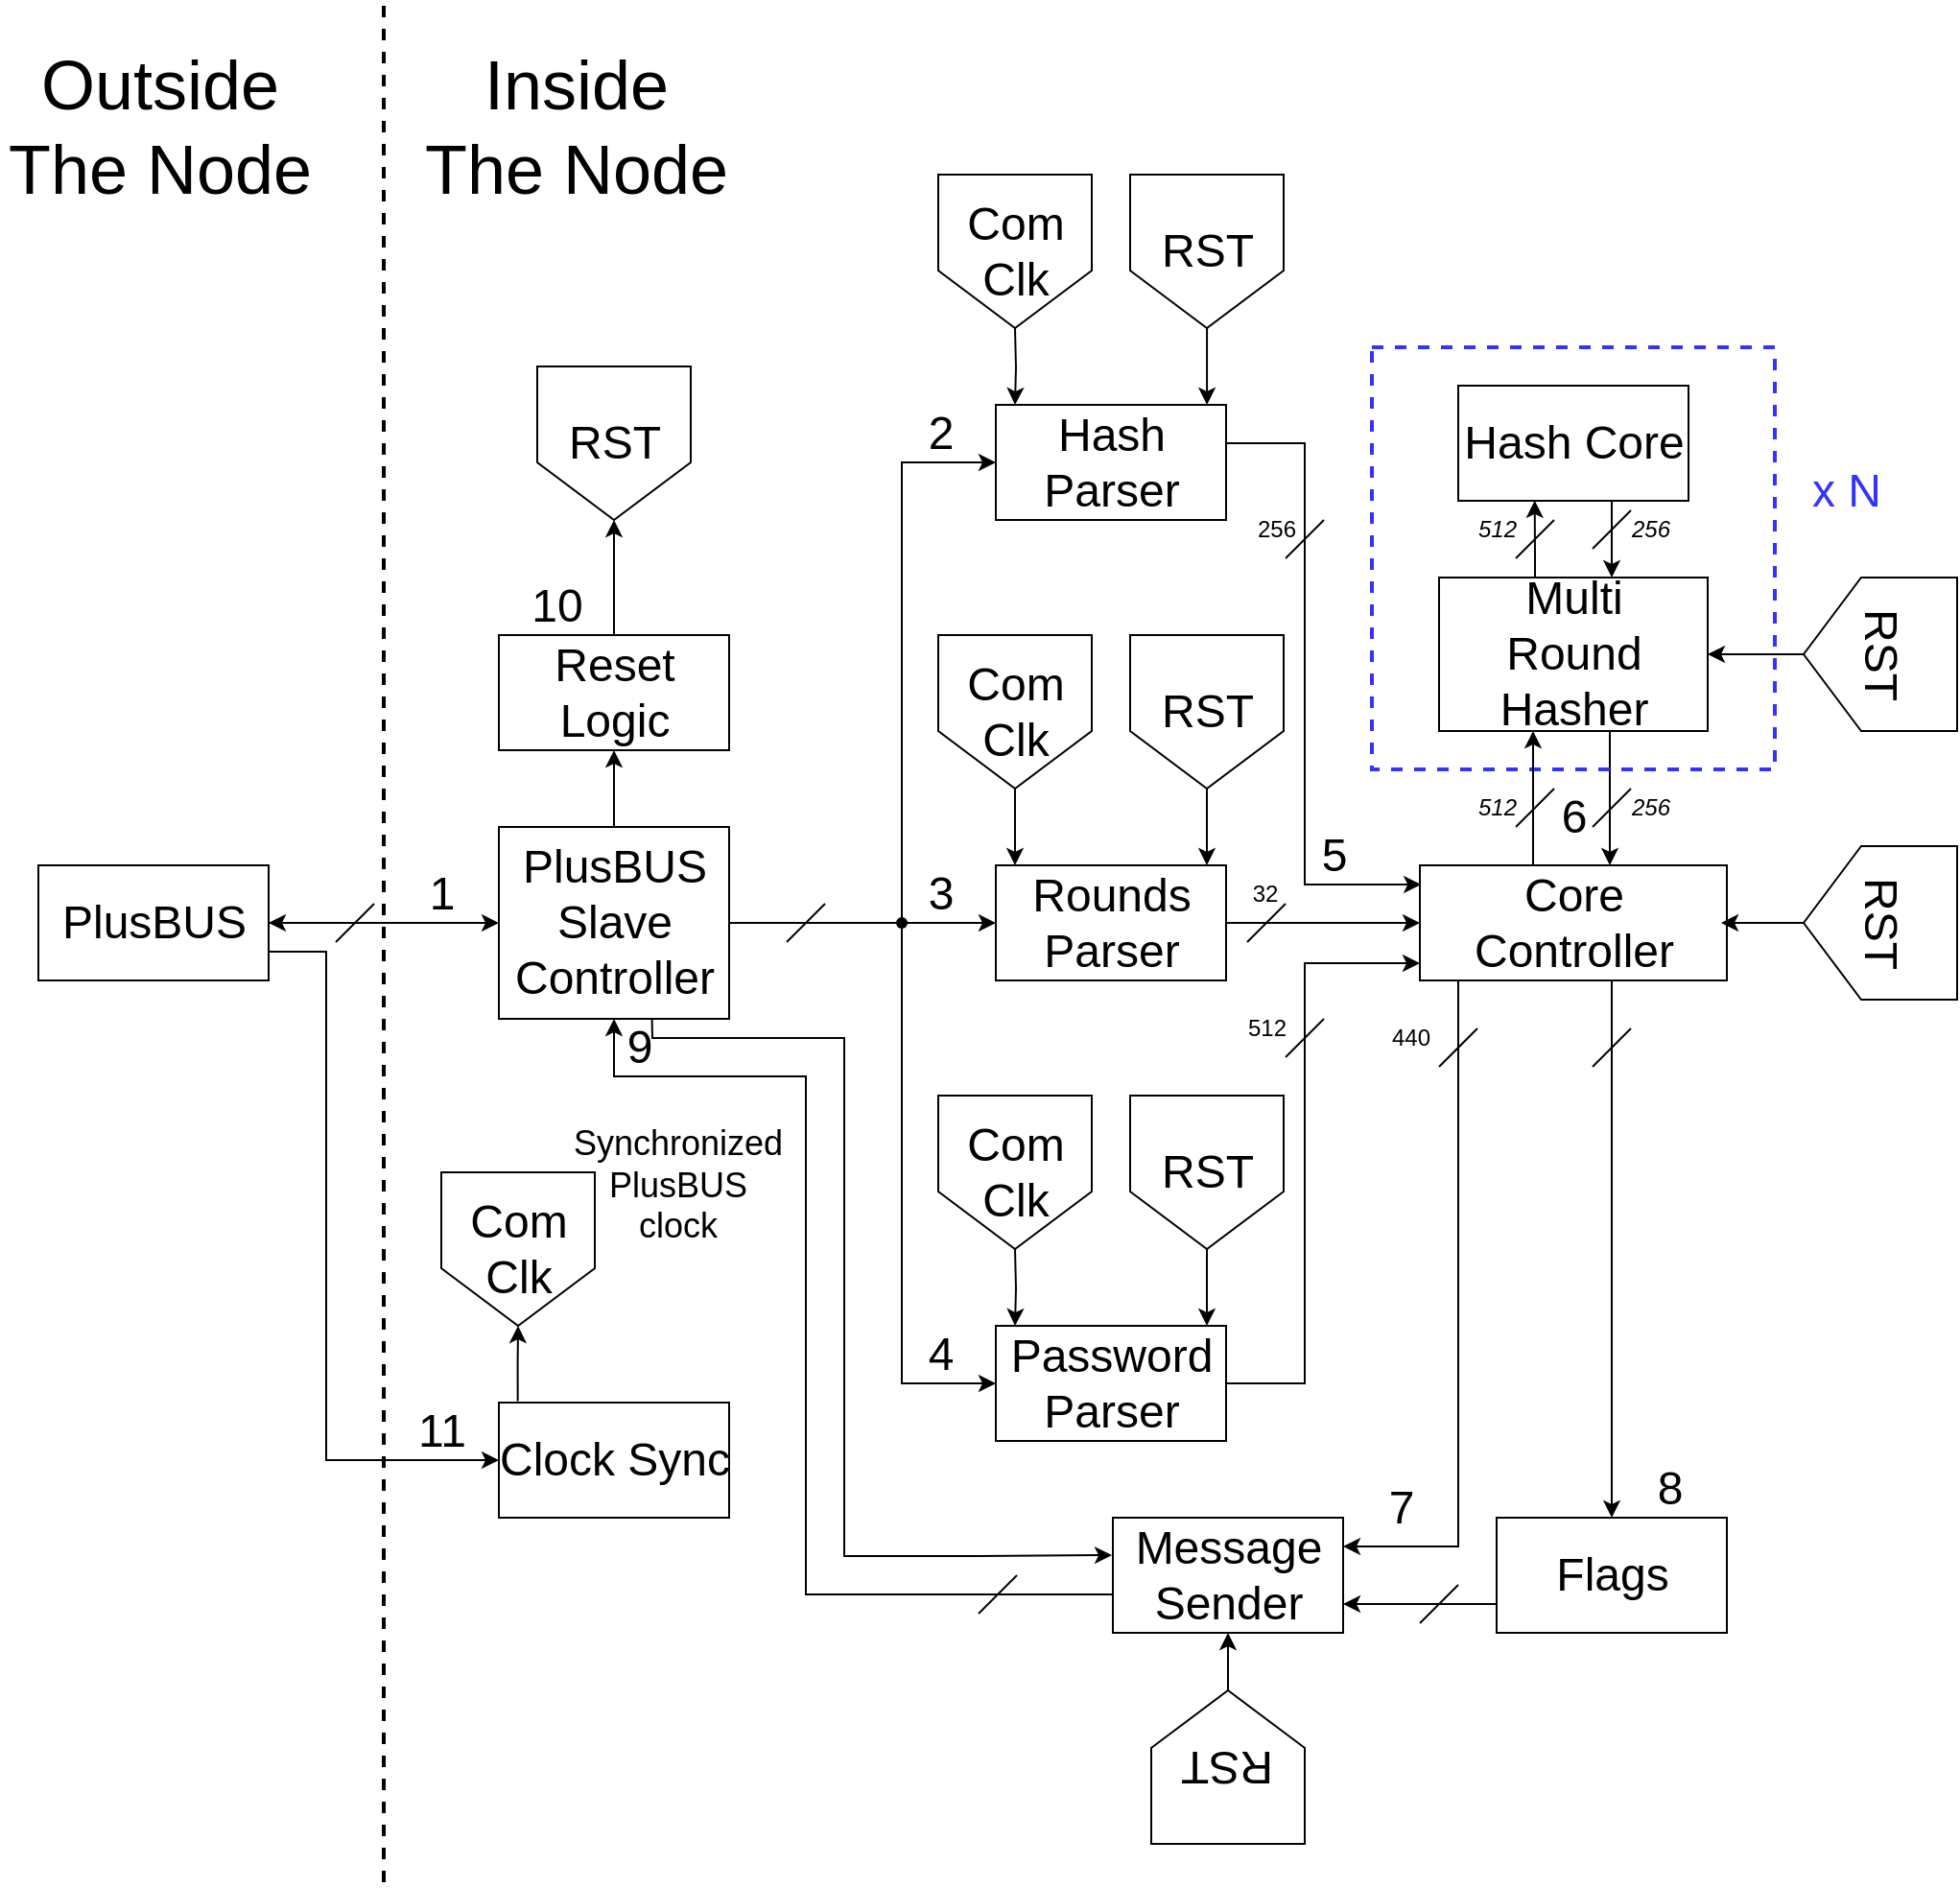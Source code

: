 <mxfile version="22.1.7" type="github">
  <diagram name="Page-1" id="vrybKDEwfAuADzqzBmhp">
    <mxGraphModel dx="1834" dy="636" grid="1" gridSize="10" guides="1" tooltips="1" connect="1" arrows="1" fold="1" page="1" pageScale="1" pageWidth="827" pageHeight="1169" math="0" shadow="0">
      <root>
        <mxCell id="0" />
        <mxCell id="1" parent="0" />
        <mxCell id="QNAeS-Rhhrl9B6fxqUbB-5" value="" style="edgeStyle=orthogonalEdgeStyle;rounded=0;orthogonalLoop=1;jettySize=auto;html=1;" parent="1" source="QNAeS-Rhhrl9B6fxqUbB-1" target="QNAeS-Rhhrl9B6fxqUbB-4" edge="1">
          <mxGeometry relative="1" as="geometry" />
        </mxCell>
        <mxCell id="QNAeS-Rhhrl9B6fxqUbB-6" style="edgeStyle=orthogonalEdgeStyle;rounded=0;orthogonalLoop=1;jettySize=auto;html=1;entryX=0;entryY=0.5;entryDx=0;entryDy=0;exitX=1;exitY=0.75;exitDx=0;exitDy=0;" parent="1" source="QNAeS-Rhhrl9B6fxqUbB-1" target="QNAeS-Rhhrl9B6fxqUbB-3" edge="1">
          <mxGeometry relative="1" as="geometry">
            <Array as="points">
              <mxPoint x="150" y="615" />
              <mxPoint x="150" y="880" />
            </Array>
          </mxGeometry>
        </mxCell>
        <mxCell id="QNAeS-Rhhrl9B6fxqUbB-1" value="&lt;font style=&quot;font-size: 24px;&quot;&gt;PlusBUS&lt;/font&gt;" style="rounded=0;html=1;fontSize=16;" parent="1" vertex="1">
          <mxGeometry y="570" width="120" height="60" as="geometry" />
        </mxCell>
        <mxCell id="QNAeS-Rhhrl9B6fxqUbB-2" value="" style="endArrow=none;html=1;rounded=0;strokeWidth=2;dashed=1;" parent="1" edge="1">
          <mxGeometry width="50" height="50" relative="1" as="geometry">
            <mxPoint x="180" y="1100" as="sourcePoint" />
            <mxPoint x="180" y="120" as="targetPoint" />
          </mxGeometry>
        </mxCell>
        <mxCell id="QNAeS-Rhhrl9B6fxqUbB-10" value="" style="edgeStyle=orthogonalEdgeStyle;rounded=0;orthogonalLoop=1;jettySize=auto;html=1;exitX=0.082;exitY=-0.012;exitDx=0;exitDy=0;exitPerimeter=0;" parent="1" source="QNAeS-Rhhrl9B6fxqUbB-3" target="QNAeS-Rhhrl9B6fxqUbB-9" edge="1">
          <mxGeometry relative="1" as="geometry">
            <mxPoint x="270" y="850" as="sourcePoint" />
          </mxGeometry>
        </mxCell>
        <mxCell id="QNAeS-Rhhrl9B6fxqUbB-3" value="&lt;font style=&quot;font-size: 24px;&quot;&gt;Clock Sync&lt;br&gt;&lt;/font&gt;" style="rounded=0;html=1;" parent="1" vertex="1">
          <mxGeometry x="240" y="850" width="120" height="60" as="geometry" />
        </mxCell>
        <mxCell id="QNAeS-Rhhrl9B6fxqUbB-12" value="" style="edgeStyle=orthogonalEdgeStyle;rounded=0;orthogonalLoop=1;jettySize=auto;html=1;" parent="1" source="QNAeS-Rhhrl9B6fxqUbB-4" target="QNAeS-Rhhrl9B6fxqUbB-11" edge="1">
          <mxGeometry relative="1" as="geometry" />
        </mxCell>
        <mxCell id="QNAeS-Rhhrl9B6fxqUbB-18" style="edgeStyle=orthogonalEdgeStyle;rounded=0;orthogonalLoop=1;jettySize=auto;html=1;entryX=0;entryY=0.5;entryDx=0;entryDy=0;exitX=1;exitY=0.5;exitDx=0;exitDy=0;" parent="1" source="QNAeS-Rhhrl9B6fxqUbB-4" target="QNAeS-Rhhrl9B6fxqUbB-15" edge="1">
          <mxGeometry relative="1" as="geometry">
            <mxPoint x="379" y="600" as="sourcePoint" />
          </mxGeometry>
        </mxCell>
        <mxCell id="QNAeS-Rhhrl9B6fxqUbB-19" style="edgeStyle=orthogonalEdgeStyle;rounded=0;orthogonalLoop=1;jettySize=auto;html=1;entryX=0;entryY=0.5;entryDx=0;entryDy=0;exitX=1;exitY=0.5;exitDx=0;exitDy=0;" parent="1" source="QNAeS-Rhhrl9B6fxqUbB-4" target="QNAeS-Rhhrl9B6fxqUbB-16" edge="1">
          <mxGeometry relative="1" as="geometry">
            <mxPoint x="379" y="600" as="sourcePoint" />
            <Array as="points">
              <mxPoint x="450" y="600" />
              <mxPoint x="450" y="360" />
            </Array>
          </mxGeometry>
        </mxCell>
        <mxCell id="QNAeS-Rhhrl9B6fxqUbB-66" style="edgeStyle=orthogonalEdgeStyle;rounded=0;orthogonalLoop=1;jettySize=auto;html=1;entryX=0;entryY=0.5;entryDx=0;entryDy=0;exitX=0.344;exitY=0.645;exitDx=0;exitDy=0;exitPerimeter=0;" parent="1" source="QNAeS-Rhhrl9B6fxqUbB-76" target="QNAeS-Rhhrl9B6fxqUbB-17" edge="1">
          <mxGeometry relative="1" as="geometry">
            <Array as="points">
              <mxPoint x="450" y="840" />
            </Array>
          </mxGeometry>
        </mxCell>
        <mxCell id="QNAeS-Rhhrl9B6fxqUbB-4" value="&lt;div&gt;&lt;font style=&quot;font-size: 24px;&quot;&gt;PlusBUS&lt;/font&gt;&lt;/div&gt;&lt;div&gt;&lt;font style=&quot;font-size: 24px;&quot;&gt;Slave&lt;/font&gt;&lt;/div&gt;&lt;div&gt;&lt;font style=&quot;font-size: 24px;&quot;&gt;Controller&lt;/font&gt;&lt;/div&gt;" style="rounded=0;html=1;" parent="1" vertex="1">
          <mxGeometry x="240" y="550" width="120" height="100" as="geometry" />
        </mxCell>
        <mxCell id="QNAeS-Rhhrl9B6fxqUbB-9" value="&lt;div&gt;&lt;font style=&quot;font-size: 24px;&quot;&gt;Com&lt;/font&gt;&lt;/div&gt;&lt;div&gt;&lt;font style=&quot;font-size: 24px;&quot;&gt;Clk&lt;/font&gt;&lt;/div&gt;" style="shape=offPageConnector;html=1;" parent="1" vertex="1">
          <mxGeometry x="210" y="730" width="80" height="80" as="geometry" />
        </mxCell>
        <mxCell id="QNAeS-Rhhrl9B6fxqUbB-14" value="" style="edgeStyle=orthogonalEdgeStyle;rounded=0;orthogonalLoop=1;jettySize=auto;html=1;" parent="1" source="QNAeS-Rhhrl9B6fxqUbB-11" target="QNAeS-Rhhrl9B6fxqUbB-13" edge="1">
          <mxGeometry relative="1" as="geometry" />
        </mxCell>
        <mxCell id="QNAeS-Rhhrl9B6fxqUbB-11" value="&lt;div&gt;&lt;font style=&quot;font-size: 24px;&quot;&gt;Reset&lt;/font&gt;&lt;/div&gt;&lt;div&gt;&lt;font style=&quot;font-size: 24px;&quot;&gt;Logic&lt;/font&gt;&lt;/div&gt;" style="rounded=0;html=1;fontSize=16;" parent="1" vertex="1">
          <mxGeometry x="240" y="450" width="120" height="60" as="geometry" />
        </mxCell>
        <mxCell id="QNAeS-Rhhrl9B6fxqUbB-13" value="&lt;font style=&quot;font-size: 24px;&quot;&gt;RST&lt;/font&gt;" style="shape=offPageConnector;html=1;" parent="1" vertex="1">
          <mxGeometry x="260" y="310" width="80" height="80" as="geometry" />
        </mxCell>
        <mxCell id="QNAeS-Rhhrl9B6fxqUbB-36" style="edgeStyle=orthogonalEdgeStyle;rounded=0;orthogonalLoop=1;jettySize=auto;html=1;entryX=0;entryY=0.5;entryDx=0;entryDy=0;" parent="1" source="QNAeS-Rhhrl9B6fxqUbB-15" target="QNAeS-Rhhrl9B6fxqUbB-33" edge="1">
          <mxGeometry relative="1" as="geometry" />
        </mxCell>
        <mxCell id="QNAeS-Rhhrl9B6fxqUbB-15" value="&lt;div&gt;&lt;font style=&quot;font-size: 24px;&quot;&gt;Rounds&lt;/font&gt;&lt;/div&gt;&lt;div&gt;&lt;font style=&quot;font-size: 24px;&quot;&gt;Parser&lt;/font&gt;&lt;/div&gt;" style="rounded=0;html=1;fontSize=16;" parent="1" vertex="1">
          <mxGeometry x="499" y="570" width="120" height="60" as="geometry" />
        </mxCell>
        <mxCell id="QNAeS-Rhhrl9B6fxqUbB-34" style="edgeStyle=orthogonalEdgeStyle;rounded=0;orthogonalLoop=1;jettySize=auto;html=1;entryX=0.004;entryY=0.172;entryDx=0;entryDy=0;entryPerimeter=0;" parent="1" target="QNAeS-Rhhrl9B6fxqUbB-33" edge="1">
          <mxGeometry relative="1" as="geometry">
            <Array as="points">
              <mxPoint x="660" y="350" />
              <mxPoint x="660" y="580" />
              <mxPoint x="721" y="580" />
            </Array>
            <mxPoint x="610" y="350" as="sourcePoint" />
            <mxPoint x="700" y="580" as="targetPoint" />
          </mxGeometry>
        </mxCell>
        <mxCell id="QNAeS-Rhhrl9B6fxqUbB-16" value="&lt;div&gt;&lt;font style=&quot;font-size: 24px;&quot;&gt;Hash&lt;/font&gt;&lt;/div&gt;&lt;div&gt;&lt;font style=&quot;font-size: 24px;&quot;&gt;Parser&lt;/font&gt;&lt;/div&gt;" style="rounded=0;html=1;fontSize=16;" parent="1" vertex="1">
          <mxGeometry x="499" y="330" width="120" height="60" as="geometry" />
        </mxCell>
        <mxCell id="QNAeS-Rhhrl9B6fxqUbB-37" style="edgeStyle=orthogonalEdgeStyle;rounded=0;orthogonalLoop=1;jettySize=auto;html=1;entryX=0;entryY=0.85;entryDx=0;entryDy=0;entryPerimeter=0;" parent="1" target="QNAeS-Rhhrl9B6fxqUbB-33" edge="1">
          <mxGeometry relative="1" as="geometry">
            <Array as="points">
              <mxPoint x="660" y="840" />
              <mxPoint x="660" y="621" />
            </Array>
            <mxPoint x="594" y="840.0" as="sourcePoint" />
            <mxPoint x="675" y="610" as="targetPoint" />
          </mxGeometry>
        </mxCell>
        <mxCell id="QNAeS-Rhhrl9B6fxqUbB-17" value="&lt;div&gt;&lt;font style=&quot;font-size: 24px;&quot;&gt;Password&lt;/font&gt;&lt;/div&gt;&lt;div&gt;&lt;font style=&quot;font-size: 24px;&quot;&gt;Parser&lt;/font&gt;&lt;/div&gt;" style="rounded=0;html=1;fontSize=16;" parent="1" vertex="1">
          <mxGeometry x="499" y="810" width="120" height="60" as="geometry" />
        </mxCell>
        <mxCell id="QNAeS-Rhhrl9B6fxqUbB-22" value="" style="edgeStyle=orthogonalEdgeStyle;rounded=0;orthogonalLoop=1;jettySize=auto;html=1;" parent="1" edge="1">
          <mxGeometry relative="1" as="geometry">
            <mxPoint x="509" y="290" as="sourcePoint" />
            <mxPoint x="509" y="330" as="targetPoint" />
          </mxGeometry>
        </mxCell>
        <mxCell id="QNAeS-Rhhrl9B6fxqUbB-21" value="&lt;div&gt;&lt;font style=&quot;font-size: 24px;&quot;&gt;Com&lt;/font&gt;&lt;/div&gt;&lt;div&gt;&lt;font style=&quot;font-size: 24px;&quot;&gt;Clk&lt;/font&gt;&lt;/div&gt;" style="shape=offPageConnector;html=1;" parent="1" vertex="1">
          <mxGeometry x="469" y="210" width="80" height="80" as="geometry" />
        </mxCell>
        <mxCell id="QNAeS-Rhhrl9B6fxqUbB-23" value="" style="edgeStyle=orthogonalEdgeStyle;rounded=0;orthogonalLoop=1;jettySize=auto;html=1;" parent="1" source="QNAeS-Rhhrl9B6fxqUbB-24" edge="1">
          <mxGeometry relative="1" as="geometry">
            <mxPoint x="509" y="570" as="targetPoint" />
          </mxGeometry>
        </mxCell>
        <mxCell id="QNAeS-Rhhrl9B6fxqUbB-24" value="&lt;div&gt;&lt;font style=&quot;font-size: 24px;&quot;&gt;Com&lt;/font&gt;&lt;/div&gt;&lt;div&gt;&lt;font style=&quot;font-size: 24px;&quot;&gt;Clk&lt;/font&gt;&lt;/div&gt;" style="shape=offPageConnector;html=1;" parent="1" vertex="1">
          <mxGeometry x="469" y="450" width="80" height="80" as="geometry" />
        </mxCell>
        <mxCell id="QNAeS-Rhhrl9B6fxqUbB-25" value="" style="edgeStyle=orthogonalEdgeStyle;rounded=0;orthogonalLoop=1;jettySize=auto;html=1;" parent="1" edge="1">
          <mxGeometry relative="1" as="geometry">
            <mxPoint x="509" y="810" as="targetPoint" />
            <mxPoint x="509" y="770" as="sourcePoint" />
          </mxGeometry>
        </mxCell>
        <mxCell id="QNAeS-Rhhrl9B6fxqUbB-26" value="&lt;div&gt;&lt;font style=&quot;font-size: 24px;&quot;&gt;Com&lt;/font&gt;&lt;/div&gt;&lt;div&gt;&lt;font style=&quot;font-size: 24px;&quot;&gt;Clk&lt;/font&gt;&lt;/div&gt;" style="shape=offPageConnector;html=1;" parent="1" vertex="1">
          <mxGeometry x="469" y="690" width="80" height="80" as="geometry" />
        </mxCell>
        <mxCell id="QNAeS-Rhhrl9B6fxqUbB-28" value="" style="edgeStyle=orthogonalEdgeStyle;rounded=0;orthogonalLoop=1;jettySize=auto;html=1;entryX=0.917;entryY=0;entryDx=0;entryDy=0;entryPerimeter=0;" parent="1" source="QNAeS-Rhhrl9B6fxqUbB-27" target="QNAeS-Rhhrl9B6fxqUbB-16" edge="1">
          <mxGeometry relative="1" as="geometry" />
        </mxCell>
        <mxCell id="QNAeS-Rhhrl9B6fxqUbB-27" value="&lt;font style=&quot;font-size: 24px;&quot;&gt;RST&lt;/font&gt;" style="shape=offPageConnector;html=1;" parent="1" vertex="1">
          <mxGeometry x="569" y="210" width="80" height="80" as="geometry" />
        </mxCell>
        <mxCell id="QNAeS-Rhhrl9B6fxqUbB-29" value="" style="edgeStyle=orthogonalEdgeStyle;rounded=0;orthogonalLoop=1;jettySize=auto;html=1;entryX=0.917;entryY=0;entryDx=0;entryDy=0;entryPerimeter=0;" parent="1" source="QNAeS-Rhhrl9B6fxqUbB-30" edge="1">
          <mxGeometry relative="1" as="geometry">
            <mxPoint x="609" y="570" as="targetPoint" />
          </mxGeometry>
        </mxCell>
        <mxCell id="QNAeS-Rhhrl9B6fxqUbB-30" value="&lt;font style=&quot;font-size: 24px;&quot;&gt;RST&lt;/font&gt;" style="shape=offPageConnector;html=1;" parent="1" vertex="1">
          <mxGeometry x="569" y="450" width="80" height="80" as="geometry" />
        </mxCell>
        <mxCell id="QNAeS-Rhhrl9B6fxqUbB-31" value="" style="edgeStyle=orthogonalEdgeStyle;rounded=0;orthogonalLoop=1;jettySize=auto;html=1;entryX=0.917;entryY=0;entryDx=0;entryDy=0;entryPerimeter=0;" parent="1" source="QNAeS-Rhhrl9B6fxqUbB-32" edge="1">
          <mxGeometry relative="1" as="geometry">
            <mxPoint x="609" y="810" as="targetPoint" />
          </mxGeometry>
        </mxCell>
        <mxCell id="QNAeS-Rhhrl9B6fxqUbB-32" value="&lt;font style=&quot;font-size: 24px;&quot;&gt;RST&lt;/font&gt;" style="shape=offPageConnector;html=1;" parent="1" vertex="1">
          <mxGeometry x="569" y="690" width="80" height="80" as="geometry" />
        </mxCell>
        <mxCell id="QNAeS-Rhhrl9B6fxqUbB-40" style="edgeStyle=orthogonalEdgeStyle;rounded=0;orthogonalLoop=1;jettySize=auto;html=1;entryX=0.5;entryY=0;entryDx=0;entryDy=0;" parent="1" source="QNAeS-Rhhrl9B6fxqUbB-33" target="QNAeS-Rhhrl9B6fxqUbB-39" edge="1">
          <mxGeometry relative="1" as="geometry">
            <Array as="points">
              <mxPoint x="820" y="710" />
              <mxPoint x="820" y="710" />
            </Array>
          </mxGeometry>
        </mxCell>
        <mxCell id="QNAeS-Rhhrl9B6fxqUbB-41" style="edgeStyle=orthogonalEdgeStyle;rounded=0;orthogonalLoop=1;jettySize=auto;html=1;entryX=1;entryY=0.25;entryDx=0;entryDy=0;exitX=0.25;exitY=1;exitDx=0;exitDy=0;" parent="1" source="QNAeS-Rhhrl9B6fxqUbB-33" target="QNAeS-Rhhrl9B6fxqUbB-38" edge="1">
          <mxGeometry relative="1" as="geometry">
            <Array as="points">
              <mxPoint x="740" y="630" />
              <mxPoint x="740" y="925" />
            </Array>
          </mxGeometry>
        </mxCell>
        <mxCell id="QNAeS-Rhhrl9B6fxqUbB-33" value="&lt;div&gt;&lt;font style=&quot;font-size: 24px;&quot;&gt;Core&lt;/font&gt;&lt;/div&gt;&lt;div&gt;&lt;font style=&quot;font-size: 24px;&quot;&gt;Controller&lt;/font&gt;&lt;/div&gt;" style="rounded=0;html=1;fontSize=16;points=[[0,0,0,0,0],[0,0.15,0,0,0],[0,0.5,0,0,0],[0,0.85,0,0,0],[0,1,0,0,0],[0.25,0,0,0,0],[0.25,1,0,0,0],[0.5,0,0,0,0],[0.5,1,0,0,0],[0.75,0,0,0,0],[0.75,1,0,0,0],[1,0,0,0,0],[1,0.25,0,0,0],[1,0.5,0,0,0],[1,0.75,0,0,0],[1,1,0,0,0]];" parent="1" vertex="1">
          <mxGeometry x="720" y="570" width="160" height="60" as="geometry" />
        </mxCell>
        <mxCell id="QNAeS-Rhhrl9B6fxqUbB-54" style="edgeStyle=orthogonalEdgeStyle;rounded=0;orthogonalLoop=1;jettySize=auto;html=1;entryX=0.5;entryY=1;entryDx=0;entryDy=0;" parent="1" source="QNAeS-Rhhrl9B6fxqUbB-38" target="QNAeS-Rhhrl9B6fxqUbB-4" edge="1">
          <mxGeometry relative="1" as="geometry">
            <Array as="points">
              <mxPoint x="400" y="950" />
              <mxPoint x="400" y="680" />
              <mxPoint x="300" y="680" />
            </Array>
          </mxGeometry>
        </mxCell>
        <mxCell id="QNAeS-Rhhrl9B6fxqUbB-38" value="&lt;div&gt;&lt;font style=&quot;font-size: 24px;&quot;&gt;Message&lt;/font&gt;&lt;/div&gt;&lt;div&gt;&lt;font style=&quot;font-size: 24px;&quot;&gt;Sender&lt;/font&gt;&lt;/div&gt;" style="rounded=0;html=1;fontSize=16;" parent="1" vertex="1">
          <mxGeometry x="560" y="910" width="120" height="60" as="geometry" />
        </mxCell>
        <mxCell id="QNAeS-Rhhrl9B6fxqUbB-42" style="edgeStyle=orthogonalEdgeStyle;rounded=0;orthogonalLoop=1;jettySize=auto;html=1;entryX=1;entryY=0.75;entryDx=0;entryDy=0;exitX=0;exitY=0.75;exitDx=0;exitDy=0;" parent="1" source="QNAeS-Rhhrl9B6fxqUbB-39" target="QNAeS-Rhhrl9B6fxqUbB-38" edge="1">
          <mxGeometry relative="1" as="geometry" />
        </mxCell>
        <mxCell id="QNAeS-Rhhrl9B6fxqUbB-39" value="&lt;font style=&quot;font-size: 24px;&quot;&gt;Flags&lt;/font&gt;" style="rounded=0;html=1;fontSize=16;" parent="1" vertex="1">
          <mxGeometry x="760" y="910" width="120" height="60" as="geometry" />
        </mxCell>
        <mxCell id="QNAeS-Rhhrl9B6fxqUbB-53" style="edgeStyle=orthogonalEdgeStyle;rounded=0;orthogonalLoop=1;jettySize=auto;html=1;entryX=0.5;entryY=0;entryDx=0;entryDy=0;exitX=0.5;exitY=1;exitDx=0;exitDy=0;" parent="1" edge="1">
          <mxGeometry relative="1" as="geometry">
            <mxPoint x="819" y="500" as="sourcePoint" />
            <mxPoint x="819" y="570" as="targetPoint" />
          </mxGeometry>
        </mxCell>
        <mxCell id="QNAeS-Rhhrl9B6fxqUbB-44" value="" style="rounded=0;html=1;fontSize=16;gradientColor=none;fillColor=none;dashed=1;strokeWidth=2;strokeColor=#3333FF;" parent="1" vertex="1">
          <mxGeometry x="695" y="300" width="210" height="220" as="geometry" />
        </mxCell>
        <mxCell id="QNAeS-Rhhrl9B6fxqUbB-49" style="edgeStyle=orthogonalEdgeStyle;rounded=0;orthogonalLoop=1;jettySize=auto;html=1;entryX=0.332;entryY=0.998;entryDx=0;entryDy=0;entryPerimeter=0;" parent="1" source="QNAeS-Rhhrl9B6fxqUbB-43" target="QNAeS-Rhhrl9B6fxqUbB-45" edge="1">
          <mxGeometry relative="1" as="geometry">
            <Array as="points">
              <mxPoint x="780" y="410" />
              <mxPoint x="780" y="410" />
            </Array>
          </mxGeometry>
        </mxCell>
        <mxCell id="QNAeS-Rhhrl9B6fxqUbB-43" value="&lt;div&gt;&lt;font style=&quot;font-size: 24px;&quot;&gt;Multi&lt;/font&gt;&lt;/div&gt;&lt;div&gt;&lt;font style=&quot;font-size: 24px;&quot;&gt;Round&lt;/font&gt;&lt;/div&gt;&lt;div&gt;&lt;font style=&quot;font-size: 24px;&quot;&gt;Hasher&lt;/font&gt;&lt;/div&gt;" style="rounded=0;html=1;fontSize=16;" parent="1" vertex="1">
          <mxGeometry x="730" y="420" width="140" height="80" as="geometry" />
        </mxCell>
        <mxCell id="QNAeS-Rhhrl9B6fxqUbB-47" value="" style="edgeStyle=orthogonalEdgeStyle;rounded=0;orthogonalLoop=1;jettySize=auto;html=1;" parent="1" source="QNAeS-Rhhrl9B6fxqUbB-45" target="QNAeS-Rhhrl9B6fxqUbB-43" edge="1">
          <mxGeometry relative="1" as="geometry">
            <Array as="points">
              <mxPoint x="820" y="400" />
              <mxPoint x="820" y="400" />
            </Array>
          </mxGeometry>
        </mxCell>
        <mxCell id="QNAeS-Rhhrl9B6fxqUbB-45" value="&lt;font style=&quot;font-size: 24px;&quot;&gt;Hash Core&lt;br&gt;&lt;/font&gt;" style="rounded=0;html=1;fontSize=16;" parent="1" vertex="1">
          <mxGeometry x="740" y="320" width="120" height="60" as="geometry" />
        </mxCell>
        <mxCell id="QNAeS-Rhhrl9B6fxqUbB-50" value="&lt;font color=&quot;#3333ff&quot; style=&quot;font-size: 24px;&quot;&gt;x N&lt;br&gt;&lt;/font&gt;" style="text;html=1;strokeColor=none;fillColor=none;align=center;verticalAlign=middle;rounded=0;" parent="1" vertex="1">
          <mxGeometry x="912" y="360" width="60" height="30" as="geometry" />
        </mxCell>
        <mxCell id="QNAeS-Rhhrl9B6fxqUbB-52" style="edgeStyle=orthogonalEdgeStyle;rounded=0;orthogonalLoop=1;jettySize=auto;html=1;entryX=0.25;entryY=1;entryDx=0;entryDy=0;" parent="1" edge="1">
          <mxGeometry relative="1" as="geometry">
            <mxPoint x="779" y="570" as="sourcePoint" />
            <mxPoint x="779" y="500" as="targetPoint" />
            <Array as="points">
              <mxPoint x="779" y="530" />
              <mxPoint x="779" y="530" />
            </Array>
          </mxGeometry>
        </mxCell>
        <mxCell id="QNAeS-Rhhrl9B6fxqUbB-56" value="&lt;div&gt;&lt;font style=&quot;font-size: 36px;&quot;&gt;Inside&lt;/font&gt;&lt;/div&gt;&lt;div&gt;&lt;span style=&quot;font-size: 36px; background-color: initial;&quot;&gt;The Node&lt;/span&gt;&lt;/div&gt;" style="text;html=1;strokeColor=none;fillColor=none;align=center;verticalAlign=middle;rounded=0;" parent="1" vertex="1">
          <mxGeometry x="175" y="170" width="210" height="30" as="geometry" />
        </mxCell>
        <mxCell id="QNAeS-Rhhrl9B6fxqUbB-58" value="&lt;div&gt;&lt;font style=&quot;font-size: 36px;&quot;&gt;Outside&lt;/font&gt;&lt;/div&gt;&lt;div&gt;&lt;font style=&quot;font-size: 36px;&quot;&gt;&lt;font&gt;The Node&lt;/font&gt;&lt;/font&gt;&lt;/div&gt;" style="text;html=1;strokeColor=none;fillColor=none;align=center;verticalAlign=middle;rounded=0;" parent="1" vertex="1">
          <mxGeometry x="-20" y="145" width="165" height="80" as="geometry" />
        </mxCell>
        <mxCell id="QNAeS-Rhhrl9B6fxqUbB-61" value="&lt;font style=&quot;font-size: 24px;&quot;&gt;2&lt;/font&gt;" style="text;html=1;strokeColor=none;fillColor=none;align=center;verticalAlign=middle;rounded=0;" parent="1" vertex="1">
          <mxGeometry x="440" y="330" width="60" height="30" as="geometry" />
        </mxCell>
        <mxCell id="QNAeS-Rhhrl9B6fxqUbB-62" value="&lt;font style=&quot;font-size: 24px;&quot;&gt;1&lt;/font&gt;" style="text;html=1;strokeColor=none;fillColor=none;align=center;verticalAlign=middle;rounded=0;" parent="1" vertex="1">
          <mxGeometry x="180" y="570" width="60" height="30" as="geometry" />
        </mxCell>
        <mxCell id="QNAeS-Rhhrl9B6fxqUbB-63" value="&lt;font style=&quot;font-size: 24px;&quot;&gt;3&lt;/font&gt;" style="text;html=1;strokeColor=none;fillColor=none;align=center;verticalAlign=middle;rounded=0;" parent="1" vertex="1">
          <mxGeometry x="440" y="570" width="60" height="30" as="geometry" />
        </mxCell>
        <mxCell id="QNAeS-Rhhrl9B6fxqUbB-67" value="&lt;font style=&quot;font-size: 24px;&quot;&gt;4&lt;/font&gt;" style="text;html=1;strokeColor=none;fillColor=none;align=center;verticalAlign=middle;rounded=0;" parent="1" vertex="1">
          <mxGeometry x="440" y="810" width="60" height="30" as="geometry" />
        </mxCell>
        <mxCell id="QNAeS-Rhhrl9B6fxqUbB-68" value="&lt;font style=&quot;font-size: 24px;&quot;&gt;5&lt;/font&gt;" style="text;html=1;strokeColor=none;fillColor=none;align=center;verticalAlign=middle;rounded=0;" parent="1" vertex="1">
          <mxGeometry x="660" y="550" width="30" height="30" as="geometry" />
        </mxCell>
        <mxCell id="QNAeS-Rhhrl9B6fxqUbB-69" value="" style="endArrow=classic;html=1;rounded=0;exitX=0.75;exitY=1;exitDx=0;exitDy=0;entryX=1;entryY=0.5;entryDx=0;entryDy=0;" parent="1" target="QNAeS-Rhhrl9B6fxqUbB-1" edge="1">
          <mxGeometry width="50" height="50" relative="1" as="geometry">
            <mxPoint x="235" y="600" as="sourcePoint" />
            <mxPoint x="300" y="600" as="targetPoint" />
          </mxGeometry>
        </mxCell>
        <mxCell id="QNAeS-Rhhrl9B6fxqUbB-71" value="&lt;font style=&quot;font-size: 24px;&quot;&gt;6&lt;/font&gt;" style="text;html=1;strokeColor=none;fillColor=none;align=center;verticalAlign=middle;rounded=0;" parent="1" vertex="1">
          <mxGeometry x="770" y="530" width="60" height="30" as="geometry" />
        </mxCell>
        <mxCell id="QNAeS-Rhhrl9B6fxqUbB-72" value="&lt;font style=&quot;font-size: 24px;&quot;&gt;7&lt;/font&gt;" style="text;html=1;strokeColor=none;fillColor=none;align=center;verticalAlign=middle;rounded=0;" parent="1" vertex="1">
          <mxGeometry x="680" y="890" width="60" height="30" as="geometry" />
        </mxCell>
        <mxCell id="QNAeS-Rhhrl9B6fxqUbB-73" value="&lt;div&gt;&lt;font style=&quot;font-size: 18px;&quot;&gt;Synchronized&lt;/font&gt;&lt;/div&gt;&lt;div&gt;&lt;font style=&quot;font-size: 18px;&quot;&gt;PlusBUS&lt;/font&gt;&lt;/div&gt;&lt;div&gt;&lt;font style=&quot;font-size: 18px;&quot;&gt;clock&lt;/font&gt;&lt;/div&gt;" style="text;html=1;strokeColor=none;fillColor=none;align=center;verticalAlign=middle;rounded=0;" parent="1" vertex="1">
          <mxGeometry x="283" y="692" width="100" height="90" as="geometry" />
        </mxCell>
        <mxCell id="QNAeS-Rhhrl9B6fxqUbB-75" value="&lt;font style=&quot;font-size: 24px;&quot;&gt;8&lt;/font&gt;" style="text;html=1;strokeColor=none;fillColor=none;align=center;verticalAlign=middle;rounded=0;" parent="1" vertex="1">
          <mxGeometry x="820" y="880" width="60" height="30" as="geometry" />
        </mxCell>
        <mxCell id="QNAeS-Rhhrl9B6fxqUbB-76" value="" style="shape=waypoint;sketch=0;fillStyle=solid;size=6;pointerEvents=1;points=[];fillColor=none;resizable=0;rotatable=0;perimeter=centerPerimeter;snapToPoint=1;" parent="1" vertex="1">
          <mxGeometry x="440" y="590" width="20" height="20" as="geometry" />
        </mxCell>
        <mxCell id="QNAeS-Rhhrl9B6fxqUbB-77" value="&lt;font style=&quot;font-size: 24px;&quot;&gt;9&lt;/font&gt;" style="text;html=1;strokeColor=none;fillColor=none;align=center;verticalAlign=middle;rounded=0;" parent="1" vertex="1">
          <mxGeometry x="283" y="650" width="60" height="30" as="geometry" />
        </mxCell>
        <mxCell id="QNAeS-Rhhrl9B6fxqUbB-79" value="" style="endArrow=classic;html=1;rounded=0;exitX=0.665;exitY=1.001;exitDx=0;exitDy=0;entryX=-0.004;entryY=0.325;entryDx=0;entryDy=0;entryPerimeter=0;exitPerimeter=0;" parent="1" source="QNAeS-Rhhrl9B6fxqUbB-4" target="QNAeS-Rhhrl9B6fxqUbB-38" edge="1">
          <mxGeometry width="50" height="50" relative="1" as="geometry">
            <mxPoint x="480" y="760" as="sourcePoint" />
            <mxPoint x="530" y="710" as="targetPoint" />
            <Array as="points">
              <mxPoint x="320" y="660" />
              <mxPoint x="420" y="660" />
              <mxPoint x="420" y="930" />
              <mxPoint x="490" y="930" />
            </Array>
          </mxGeometry>
        </mxCell>
        <mxCell id="QNAeS-Rhhrl9B6fxqUbB-80" value="" style="edgeStyle=orthogonalEdgeStyle;rounded=0;orthogonalLoop=1;jettySize=auto;html=1;entryX=1;entryY=0.5;entryDx=0;entryDy=0;exitX=0.5;exitY=1;exitDx=0;exitDy=0;" parent="1" source="QNAeS-Rhhrl9B6fxqUbB-81" target="QNAeS-Rhhrl9B6fxqUbB-43" edge="1">
          <mxGeometry relative="1" as="geometry">
            <mxPoint x="952" y="590" as="targetPoint" />
          </mxGeometry>
        </mxCell>
        <mxCell id="QNAeS-Rhhrl9B6fxqUbB-81" value="&lt;font style=&quot;font-size: 24px;&quot;&gt;RST&lt;/font&gt;" style="shape=offPageConnector;html=1;rotation=90;" parent="1" vertex="1">
          <mxGeometry x="920" y="420" width="80" height="80" as="geometry" />
        </mxCell>
        <mxCell id="QNAeS-Rhhrl9B6fxqUbB-82" value="" style="edgeStyle=orthogonalEdgeStyle;rounded=0;orthogonalLoop=1;jettySize=auto;html=1;entryX=1;entryY=0.5;entryDx=0;entryDy=0;exitX=0.5;exitY=1;exitDx=0;exitDy=0;" parent="1" source="QNAeS-Rhhrl9B6fxqUbB-83" edge="1">
          <mxGeometry relative="1" as="geometry">
            <mxPoint x="877" y="600" as="targetPoint" />
          </mxGeometry>
        </mxCell>
        <mxCell id="QNAeS-Rhhrl9B6fxqUbB-83" value="&lt;font style=&quot;font-size: 24px;&quot;&gt;RST&lt;/font&gt;" style="shape=offPageConnector;html=1;rotation=90;" parent="1" vertex="1">
          <mxGeometry x="920" y="560" width="80" height="80" as="geometry" />
        </mxCell>
        <mxCell id="QNAeS-Rhhrl9B6fxqUbB-85" value="" style="edgeStyle=orthogonalEdgeStyle;rounded=0;orthogonalLoop=1;jettySize=auto;html=1;" parent="1" source="QNAeS-Rhhrl9B6fxqUbB-84" target="QNAeS-Rhhrl9B6fxqUbB-38" edge="1">
          <mxGeometry relative="1" as="geometry" />
        </mxCell>
        <mxCell id="QNAeS-Rhhrl9B6fxqUbB-84" value="&lt;font style=&quot;font-size: 24px;&quot;&gt;RST&lt;/font&gt;" style="shape=offPageConnector;html=1;rotation=-180;" parent="1" vertex="1">
          <mxGeometry x="580" y="1000" width="80" height="80" as="geometry" />
        </mxCell>
        <mxCell id="zRBWIgNnjNdCYjkqJpxC-1" value="" style="endArrow=none;html=1;rounded=0;" parent="1" edge="1">
          <mxGeometry width="50" height="50" relative="1" as="geometry">
            <mxPoint x="155" y="610" as="sourcePoint" />
            <mxPoint x="175" y="590" as="targetPoint" />
          </mxGeometry>
        </mxCell>
        <mxCell id="zRBWIgNnjNdCYjkqJpxC-4" value="" style="endArrow=none;html=1;rounded=0;" parent="1" edge="1">
          <mxGeometry width="50" height="50" relative="1" as="geometry">
            <mxPoint x="390" y="610" as="sourcePoint" />
            <mxPoint x="410" y="590" as="targetPoint" />
          </mxGeometry>
        </mxCell>
        <mxCell id="zRBWIgNnjNdCYjkqJpxC-6" value="" style="endArrow=none;html=1;rounded=0;" parent="1" edge="1">
          <mxGeometry width="50" height="50" relative="1" as="geometry">
            <mxPoint x="650" y="410" as="sourcePoint" />
            <mxPoint x="670" y="390" as="targetPoint" />
          </mxGeometry>
        </mxCell>
        <mxCell id="zRBWIgNnjNdCYjkqJpxC-7" value="" style="endArrow=none;html=1;rounded=0;" parent="1" edge="1">
          <mxGeometry width="50" height="50" relative="1" as="geometry">
            <mxPoint x="650" y="670" as="sourcePoint" />
            <mxPoint x="670" y="650" as="targetPoint" />
          </mxGeometry>
        </mxCell>
        <mxCell id="zRBWIgNnjNdCYjkqJpxC-8" value="" style="endArrow=none;html=1;rounded=0;" parent="1" edge="1">
          <mxGeometry width="50" height="50" relative="1" as="geometry">
            <mxPoint x="630" y="610" as="sourcePoint" />
            <mxPoint x="650" y="590" as="targetPoint" />
          </mxGeometry>
        </mxCell>
        <mxCell id="zRBWIgNnjNdCYjkqJpxC-9" value="" style="endArrow=none;html=1;rounded=0;" parent="1" edge="1">
          <mxGeometry width="50" height="50" relative="1" as="geometry">
            <mxPoint x="730" y="675" as="sourcePoint" />
            <mxPoint x="750" y="655" as="targetPoint" />
          </mxGeometry>
        </mxCell>
        <mxCell id="zRBWIgNnjNdCYjkqJpxC-10" value="" style="endArrow=none;html=1;rounded=0;" parent="1" edge="1">
          <mxGeometry width="50" height="50" relative="1" as="geometry">
            <mxPoint x="810" y="675" as="sourcePoint" />
            <mxPoint x="830" y="655" as="targetPoint" />
          </mxGeometry>
        </mxCell>
        <mxCell id="zRBWIgNnjNdCYjkqJpxC-11" value="" style="endArrow=none;html=1;rounded=0;" parent="1" edge="1">
          <mxGeometry width="50" height="50" relative="1" as="geometry">
            <mxPoint x="720" y="965" as="sourcePoint" />
            <mxPoint x="740" y="945" as="targetPoint" />
          </mxGeometry>
        </mxCell>
        <mxCell id="zRBWIgNnjNdCYjkqJpxC-12" value="" style="endArrow=none;html=1;rounded=0;" parent="1" edge="1">
          <mxGeometry width="50" height="50" relative="1" as="geometry">
            <mxPoint x="490" y="960" as="sourcePoint" />
            <mxPoint x="510" y="940" as="targetPoint" />
          </mxGeometry>
        </mxCell>
        <mxCell id="zRBWIgNnjNdCYjkqJpxC-14" value="" style="endArrow=none;html=1;rounded=0;" parent="1" edge="1">
          <mxGeometry width="50" height="50" relative="1" as="geometry">
            <mxPoint x="770" y="550" as="sourcePoint" />
            <mxPoint x="790" y="530" as="targetPoint" />
          </mxGeometry>
        </mxCell>
        <mxCell id="zRBWIgNnjNdCYjkqJpxC-15" value="" style="endArrow=none;html=1;rounded=0;" parent="1" edge="1">
          <mxGeometry width="50" height="50" relative="1" as="geometry">
            <mxPoint x="810" y="550" as="sourcePoint" />
            <mxPoint x="830" y="530" as="targetPoint" />
          </mxGeometry>
        </mxCell>
        <mxCell id="zRBWIgNnjNdCYjkqJpxC-16" value="&lt;i&gt;256&lt;/i&gt;" style="text;html=1;strokeColor=none;fillColor=none;align=center;verticalAlign=middle;rounded=0;" parent="1" vertex="1">
          <mxGeometry x="810" y="525" width="60" height="30" as="geometry" />
        </mxCell>
        <mxCell id="zRBWIgNnjNdCYjkqJpxC-17" value="&lt;i&gt;512&lt;/i&gt;" style="text;html=1;strokeColor=none;fillColor=none;align=center;verticalAlign=middle;rounded=0;" parent="1" vertex="1">
          <mxGeometry x="730" y="525" width="60" height="30" as="geometry" />
        </mxCell>
        <mxCell id="zRBWIgNnjNdCYjkqJpxC-18" value="&lt;i&gt;512&lt;/i&gt;" style="text;html=1;strokeColor=none;fillColor=none;align=center;verticalAlign=middle;rounded=0;" parent="1" vertex="1">
          <mxGeometry x="730" y="380" width="60" height="30" as="geometry" />
        </mxCell>
        <mxCell id="zRBWIgNnjNdCYjkqJpxC-19" value="&lt;i&gt;256&lt;/i&gt;" style="text;html=1;strokeColor=none;fillColor=none;align=center;verticalAlign=middle;rounded=0;" parent="1" vertex="1">
          <mxGeometry x="810" y="380" width="60" height="30" as="geometry" />
        </mxCell>
        <mxCell id="zRBWIgNnjNdCYjkqJpxC-20" value="" style="endArrow=none;html=1;rounded=0;" parent="1" edge="1">
          <mxGeometry width="50" height="50" relative="1" as="geometry">
            <mxPoint x="830" y="385" as="sourcePoint" />
            <mxPoint x="810" y="405" as="targetPoint" />
          </mxGeometry>
        </mxCell>
        <mxCell id="zRBWIgNnjNdCYjkqJpxC-22" value="" style="endArrow=none;html=1;rounded=0;" parent="1" edge="1">
          <mxGeometry width="50" height="50" relative="1" as="geometry">
            <mxPoint x="790" y="390" as="sourcePoint" />
            <mxPoint x="770" y="410" as="targetPoint" />
          </mxGeometry>
        </mxCell>
        <mxCell id="KXyZLGV6lCuOfaE3uSN5-4" value="512" style="text;html=1;strokeColor=none;fillColor=none;align=center;verticalAlign=middle;rounded=0;" parent="1" vertex="1">
          <mxGeometry x="620" y="640" width="40" height="30" as="geometry" />
        </mxCell>
        <mxCell id="KXyZLGV6lCuOfaE3uSN5-5" value="256" style="text;html=1;strokeColor=none;fillColor=none;align=center;verticalAlign=middle;rounded=0;" parent="1" vertex="1">
          <mxGeometry x="629" y="380" width="31" height="30" as="geometry" />
        </mxCell>
        <mxCell id="KXyZLGV6lCuOfaE3uSN5-6" value="32" style="text;html=1;strokeColor=none;fillColor=none;align=center;verticalAlign=middle;rounded=0;" parent="1" vertex="1">
          <mxGeometry x="629" y="575" width="20" height="20" as="geometry" />
        </mxCell>
        <mxCell id="KXyZLGV6lCuOfaE3uSN5-7" value="440" style="text;html=1;strokeColor=none;fillColor=none;align=center;verticalAlign=middle;rounded=0;" parent="1" vertex="1">
          <mxGeometry x="700" y="650" width="30" height="20" as="geometry" />
        </mxCell>
        <mxCell id="yJhemIEcUXvzWg-Z9Z5w-1" value="&lt;font style=&quot;font-size: 24px;&quot;&gt;10&lt;/font&gt;" style="text;html=1;strokeColor=none;fillColor=none;align=center;verticalAlign=middle;rounded=0;" parent="1" vertex="1">
          <mxGeometry x="240" y="420" width="60" height="30" as="geometry" />
        </mxCell>
        <mxCell id="yJhemIEcUXvzWg-Z9Z5w-2" value="&lt;font style=&quot;font-size: 24px;&quot;&gt;11&lt;/font&gt;" style="text;html=1;strokeColor=none;fillColor=none;align=center;verticalAlign=middle;rounded=0;" parent="1" vertex="1">
          <mxGeometry x="180" y="850" width="60" height="30" as="geometry" />
        </mxCell>
      </root>
    </mxGraphModel>
  </diagram>
</mxfile>
